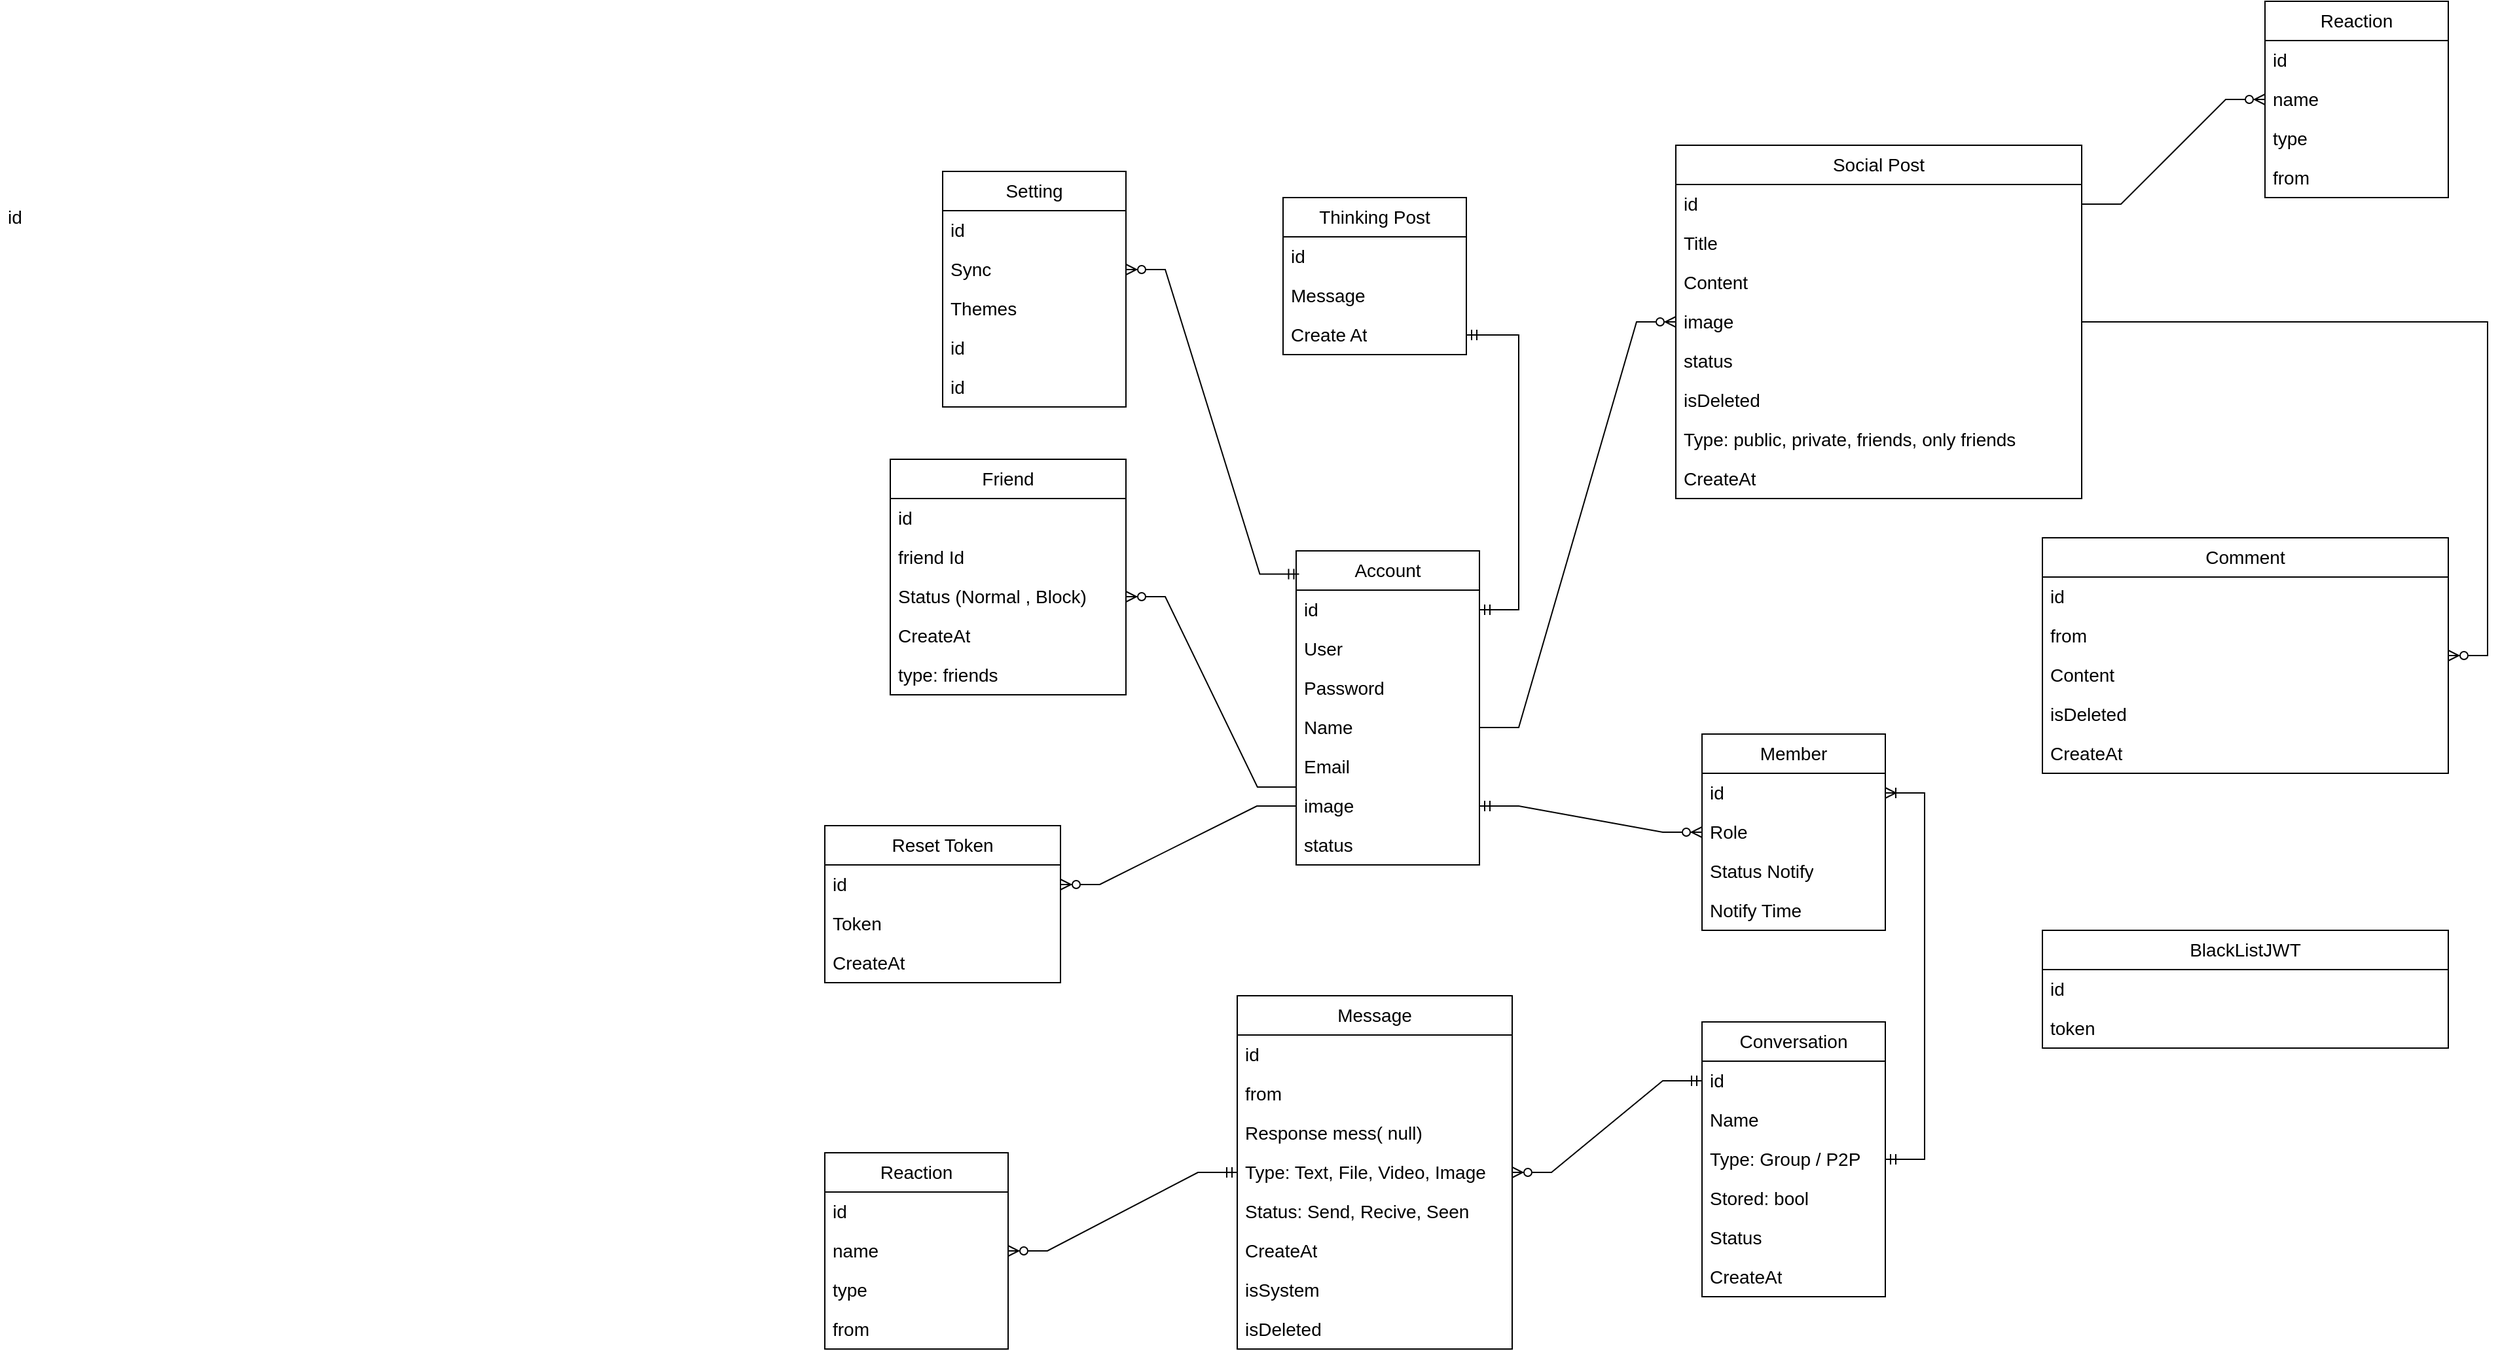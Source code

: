 <mxfile version="22.1.2" type="device" pages="2">
  <diagram name="Database" id="RuvUTN3hvEDB6UnUGDsv">
    <mxGraphModel dx="5100" dy="1367" grid="1" gridSize="10" guides="1" tooltips="1" connect="1" arrows="1" fold="1" page="1" pageScale="1" pageWidth="3300" pageHeight="4681" math="0" shadow="0">
      <root>
        <mxCell id="0" />
        <mxCell id="1" parent="0" />
        <mxCell id="Nd7j8I0GEhE5ctY-Owcq-1" value="Account" style="swimlane;fontStyle=0;childLayout=stackLayout;horizontal=1;startSize=30;horizontalStack=0;resizeParent=1;resizeParentMax=0;resizeLast=0;collapsible=1;marginBottom=0;whiteSpace=wrap;html=1;fontSize=14;" parent="1" vertex="1">
          <mxGeometry x="870" y="620" width="140" height="240" as="geometry" />
        </mxCell>
        <mxCell id="Nd7j8I0GEhE5ctY-Owcq-2" value="id" style="text;strokeColor=none;fillColor=none;align=left;verticalAlign=middle;spacingLeft=4;spacingRight=4;overflow=hidden;points=[[0,0.5],[1,0.5]];portConstraint=eastwest;rotatable=0;whiteSpace=wrap;html=1;fontSize=14;" parent="Nd7j8I0GEhE5ctY-Owcq-1" vertex="1">
          <mxGeometry y="30" width="140" height="30" as="geometry" />
        </mxCell>
        <mxCell id="Nd7j8I0GEhE5ctY-Owcq-14" value="User" style="text;strokeColor=none;fillColor=none;align=left;verticalAlign=middle;spacingLeft=4;spacingRight=4;overflow=hidden;points=[[0,0.5],[1,0.5]];portConstraint=eastwest;rotatable=0;whiteSpace=wrap;html=1;fontSize=14;" parent="Nd7j8I0GEhE5ctY-Owcq-1" vertex="1">
          <mxGeometry y="60" width="140" height="30" as="geometry" />
        </mxCell>
        <mxCell id="Nd7j8I0GEhE5ctY-Owcq-15" value="Password" style="text;strokeColor=none;fillColor=none;align=left;verticalAlign=middle;spacingLeft=4;spacingRight=4;overflow=hidden;points=[[0,0.5],[1,0.5]];portConstraint=eastwest;rotatable=0;whiteSpace=wrap;html=1;fontSize=14;" parent="Nd7j8I0GEhE5ctY-Owcq-1" vertex="1">
          <mxGeometry y="90" width="140" height="30" as="geometry" />
        </mxCell>
        <mxCell id="Nd7j8I0GEhE5ctY-Owcq-11" value="Name" style="text;strokeColor=none;fillColor=none;align=left;verticalAlign=middle;spacingLeft=4;spacingRight=4;overflow=hidden;points=[[0,0.5],[1,0.5]];portConstraint=eastwest;rotatable=0;whiteSpace=wrap;html=1;fontSize=14;" parent="Nd7j8I0GEhE5ctY-Owcq-1" vertex="1">
          <mxGeometry y="120" width="140" height="30" as="geometry" />
        </mxCell>
        <mxCell id="Nd7j8I0GEhE5ctY-Owcq-16" value="Email" style="text;strokeColor=none;fillColor=none;align=left;verticalAlign=middle;spacingLeft=4;spacingRight=4;overflow=hidden;points=[[0,0.5],[1,0.5]];portConstraint=eastwest;rotatable=0;whiteSpace=wrap;html=1;fontSize=14;" parent="Nd7j8I0GEhE5ctY-Owcq-1" vertex="1">
          <mxGeometry y="150" width="140" height="30" as="geometry" />
        </mxCell>
        <mxCell id="Nd7j8I0GEhE5ctY-Owcq-13" value="image" style="text;strokeColor=none;fillColor=none;align=left;verticalAlign=middle;spacingLeft=4;spacingRight=4;overflow=hidden;points=[[0,0.5],[1,0.5]];portConstraint=eastwest;rotatable=0;whiteSpace=wrap;html=1;fontSize=14;" parent="Nd7j8I0GEhE5ctY-Owcq-1" vertex="1">
          <mxGeometry y="180" width="140" height="30" as="geometry" />
        </mxCell>
        <mxCell id="Nd7j8I0GEhE5ctY-Owcq-12" value="status" style="text;strokeColor=none;fillColor=none;align=left;verticalAlign=middle;spacingLeft=4;spacingRight=4;overflow=hidden;points=[[0,0.5],[1,0.5]];portConstraint=eastwest;rotatable=0;whiteSpace=wrap;html=1;fontSize=14;" parent="Nd7j8I0GEhE5ctY-Owcq-1" vertex="1">
          <mxGeometry y="210" width="140" height="30" as="geometry" />
        </mxCell>
        <mxCell id="Nd7j8I0GEhE5ctY-Owcq-19" value="Conversation" style="swimlane;fontStyle=0;childLayout=stackLayout;horizontal=1;startSize=30;horizontalStack=0;resizeParent=1;resizeParentMax=0;resizeLast=0;collapsible=1;marginBottom=0;whiteSpace=wrap;html=1;fontSize=14;" parent="1" vertex="1">
          <mxGeometry x="1180" y="980" width="140" height="210" as="geometry" />
        </mxCell>
        <mxCell id="Nd7j8I0GEhE5ctY-Owcq-20" value="id" style="text;strokeColor=none;fillColor=none;align=left;verticalAlign=middle;spacingLeft=4;spacingRight=4;overflow=hidden;points=[[0,0.5],[1,0.5]];portConstraint=eastwest;rotatable=0;whiteSpace=wrap;html=1;fontSize=14;" parent="Nd7j8I0GEhE5ctY-Owcq-19" vertex="1">
          <mxGeometry y="30" width="140" height="30" as="geometry" />
        </mxCell>
        <mxCell id="Nd7j8I0GEhE5ctY-Owcq-21" value="Name" style="text;strokeColor=none;fillColor=none;align=left;verticalAlign=middle;spacingLeft=4;spacingRight=4;overflow=hidden;points=[[0,0.5],[1,0.5]];portConstraint=eastwest;rotatable=0;whiteSpace=wrap;html=1;fontSize=14;" parent="Nd7j8I0GEhE5ctY-Owcq-19" vertex="1">
          <mxGeometry y="60" width="140" height="30" as="geometry" />
        </mxCell>
        <mxCell id="Nd7j8I0GEhE5ctY-Owcq-82" value="Type: Group / P2P" style="text;strokeColor=none;fillColor=none;align=left;verticalAlign=middle;spacingLeft=4;spacingRight=4;overflow=hidden;points=[[0,0.5],[1,0.5]];portConstraint=eastwest;rotatable=0;whiteSpace=wrap;html=1;fontSize=14;" parent="Nd7j8I0GEhE5ctY-Owcq-19" vertex="1">
          <mxGeometry y="90" width="140" height="30" as="geometry" />
        </mxCell>
        <mxCell id="OtaKFPFqA89l4W6iPDAZ-29" value="Stored: bool" style="text;strokeColor=none;fillColor=none;align=left;verticalAlign=middle;spacingLeft=4;spacingRight=4;overflow=hidden;points=[[0,0.5],[1,0.5]];portConstraint=eastwest;rotatable=0;whiteSpace=wrap;html=1;fontSize=14;" parent="Nd7j8I0GEhE5ctY-Owcq-19" vertex="1">
          <mxGeometry y="120" width="140" height="30" as="geometry" />
        </mxCell>
        <mxCell id="OtaKFPFqA89l4W6iPDAZ-31" value="Status" style="text;strokeColor=none;fillColor=none;align=left;verticalAlign=middle;spacingLeft=4;spacingRight=4;overflow=hidden;points=[[0,0.5],[1,0.5]];portConstraint=eastwest;rotatable=0;whiteSpace=wrap;html=1;fontSize=14;" parent="Nd7j8I0GEhE5ctY-Owcq-19" vertex="1">
          <mxGeometry y="150" width="140" height="30" as="geometry" />
        </mxCell>
        <mxCell id="Nd7j8I0GEhE5ctY-Owcq-22" value="CreateAt" style="text;strokeColor=none;fillColor=none;align=left;verticalAlign=middle;spacingLeft=4;spacingRight=4;overflow=hidden;points=[[0,0.5],[1,0.5]];portConstraint=eastwest;rotatable=0;whiteSpace=wrap;html=1;fontSize=14;" parent="Nd7j8I0GEhE5ctY-Owcq-19" vertex="1">
          <mxGeometry y="180" width="140" height="30" as="geometry" />
        </mxCell>
        <mxCell id="Nd7j8I0GEhE5ctY-Owcq-25" value="Member" style="swimlane;fontStyle=0;childLayout=stackLayout;horizontal=1;startSize=30;horizontalStack=0;resizeParent=1;resizeParentMax=0;resizeLast=0;collapsible=1;marginBottom=0;whiteSpace=wrap;html=1;fontSize=14;" parent="1" vertex="1">
          <mxGeometry x="1180" y="760" width="140" height="150" as="geometry" />
        </mxCell>
        <mxCell id="Nd7j8I0GEhE5ctY-Owcq-26" value="id" style="text;strokeColor=none;fillColor=none;align=left;verticalAlign=middle;spacingLeft=4;spacingRight=4;overflow=hidden;points=[[0,0.5],[1,0.5]];portConstraint=eastwest;rotatable=0;whiteSpace=wrap;html=1;fontSize=14;" parent="Nd7j8I0GEhE5ctY-Owcq-25" vertex="1">
          <mxGeometry y="30" width="140" height="30" as="geometry" />
        </mxCell>
        <mxCell id="Nd7j8I0GEhE5ctY-Owcq-27" value="Role" style="text;strokeColor=none;fillColor=none;align=left;verticalAlign=middle;spacingLeft=4;spacingRight=4;overflow=hidden;points=[[0,0.5],[1,0.5]];portConstraint=eastwest;rotatable=0;whiteSpace=wrap;html=1;fontSize=14;" parent="Nd7j8I0GEhE5ctY-Owcq-25" vertex="1">
          <mxGeometry y="60" width="140" height="30" as="geometry" />
        </mxCell>
        <mxCell id="OtaKFPFqA89l4W6iPDAZ-36" value="Status Notify" style="text;strokeColor=none;fillColor=none;align=left;verticalAlign=middle;spacingLeft=4;spacingRight=4;overflow=hidden;points=[[0,0.5],[1,0.5]];portConstraint=eastwest;rotatable=0;whiteSpace=wrap;html=1;fontSize=14;" parent="Nd7j8I0GEhE5ctY-Owcq-25" vertex="1">
          <mxGeometry y="90" width="140" height="30" as="geometry" />
        </mxCell>
        <mxCell id="OtaKFPFqA89l4W6iPDAZ-37" value="Notify Time" style="text;strokeColor=none;fillColor=none;align=left;verticalAlign=middle;spacingLeft=4;spacingRight=4;overflow=hidden;points=[[0,0.5],[1,0.5]];portConstraint=eastwest;rotatable=0;whiteSpace=wrap;html=1;fontSize=14;" parent="Nd7j8I0GEhE5ctY-Owcq-25" vertex="1">
          <mxGeometry y="120" width="140" height="30" as="geometry" />
        </mxCell>
        <mxCell id="Nd7j8I0GEhE5ctY-Owcq-31" value="Message" style="swimlane;fontStyle=0;childLayout=stackLayout;horizontal=1;startSize=30;horizontalStack=0;resizeParent=1;resizeParentMax=0;resizeLast=0;collapsible=1;marginBottom=0;whiteSpace=wrap;html=1;fontSize=14;" parent="1" vertex="1">
          <mxGeometry x="825" y="960" width="210" height="270" as="geometry" />
        </mxCell>
        <mxCell id="Nd7j8I0GEhE5ctY-Owcq-32" value="id" style="text;strokeColor=none;fillColor=none;align=left;verticalAlign=middle;spacingLeft=4;spacingRight=4;overflow=hidden;points=[[0,0.5],[1,0.5]];portConstraint=eastwest;rotatable=0;whiteSpace=wrap;html=1;fontSize=14;" parent="Nd7j8I0GEhE5ctY-Owcq-31" vertex="1">
          <mxGeometry y="30" width="210" height="30" as="geometry" />
        </mxCell>
        <mxCell id="Nd7j8I0GEhE5ctY-Owcq-33" value="from" style="text;strokeColor=none;fillColor=none;align=left;verticalAlign=middle;spacingLeft=4;spacingRight=4;overflow=hidden;points=[[0,0.5],[1,0.5]];portConstraint=eastwest;rotatable=0;whiteSpace=wrap;html=1;fontSize=14;" parent="Nd7j8I0GEhE5ctY-Owcq-31" vertex="1">
          <mxGeometry y="60" width="210" height="30" as="geometry" />
        </mxCell>
        <mxCell id="Nd7j8I0GEhE5ctY-Owcq-41" value="Response mess( null)" style="text;strokeColor=none;fillColor=none;align=left;verticalAlign=middle;spacingLeft=4;spacingRight=4;overflow=hidden;points=[[0,0.5],[1,0.5]];portConstraint=eastwest;rotatable=0;whiteSpace=wrap;html=1;fontSize=14;" parent="Nd7j8I0GEhE5ctY-Owcq-31" vertex="1">
          <mxGeometry y="90" width="210" height="30" as="geometry" />
        </mxCell>
        <mxCell id="Nd7j8I0GEhE5ctY-Owcq-88" value="Type: Text, File, Video, Image" style="text;strokeColor=none;fillColor=none;align=left;verticalAlign=middle;spacingLeft=4;spacingRight=4;overflow=hidden;points=[[0,0.5],[1,0.5]];portConstraint=eastwest;rotatable=0;whiteSpace=wrap;html=1;fontSize=14;" parent="Nd7j8I0GEhE5ctY-Owcq-31" vertex="1">
          <mxGeometry y="120" width="210" height="30" as="geometry" />
        </mxCell>
        <mxCell id="Nd7j8I0GEhE5ctY-Owcq-87" value="Status: Send, Recive, Seen" style="text;strokeColor=none;fillColor=none;align=left;verticalAlign=middle;spacingLeft=4;spacingRight=4;overflow=hidden;points=[[0,0.5],[1,0.5]];portConstraint=eastwest;rotatable=0;whiteSpace=wrap;html=1;fontSize=14;" parent="Nd7j8I0GEhE5ctY-Owcq-31" vertex="1">
          <mxGeometry y="150" width="210" height="30" as="geometry" />
        </mxCell>
        <mxCell id="Nd7j8I0GEhE5ctY-Owcq-36" value="CreateAt" style="text;strokeColor=none;fillColor=none;align=left;verticalAlign=middle;spacingLeft=4;spacingRight=4;overflow=hidden;points=[[0,0.5],[1,0.5]];portConstraint=eastwest;rotatable=0;whiteSpace=wrap;html=1;fontSize=14;" parent="Nd7j8I0GEhE5ctY-Owcq-31" vertex="1">
          <mxGeometry y="180" width="210" height="30" as="geometry" />
        </mxCell>
        <mxCell id="OtaKFPFqA89l4W6iPDAZ-14" value="isSystem" style="text;strokeColor=none;fillColor=none;align=left;verticalAlign=middle;spacingLeft=4;spacingRight=4;overflow=hidden;points=[[0,0.5],[1,0.5]];portConstraint=eastwest;rotatable=0;whiteSpace=wrap;html=1;fontSize=14;" parent="Nd7j8I0GEhE5ctY-Owcq-31" vertex="1">
          <mxGeometry y="210" width="210" height="30" as="geometry" />
        </mxCell>
        <mxCell id="qqZiKVowYv1SgjYa_uuW-14" value="isDeleted" style="text;strokeColor=none;fillColor=none;align=left;verticalAlign=middle;spacingLeft=4;spacingRight=4;overflow=hidden;points=[[0,0.5],[1,0.5]];portConstraint=eastwest;rotatable=0;whiteSpace=wrap;html=1;fontSize=14;" parent="Nd7j8I0GEhE5ctY-Owcq-31" vertex="1">
          <mxGeometry y="240" width="210" height="30" as="geometry" />
        </mxCell>
        <mxCell id="Nd7j8I0GEhE5ctY-Owcq-42" value="Reaction" style="swimlane;fontStyle=0;childLayout=stackLayout;horizontal=1;startSize=30;horizontalStack=0;resizeParent=1;resizeParentMax=0;resizeLast=0;collapsible=1;marginBottom=0;whiteSpace=wrap;html=1;fontSize=14;" parent="1" vertex="1">
          <mxGeometry x="510" y="1080" width="140" height="150" as="geometry" />
        </mxCell>
        <mxCell id="Nd7j8I0GEhE5ctY-Owcq-43" value="id" style="text;strokeColor=none;fillColor=none;align=left;verticalAlign=middle;spacingLeft=4;spacingRight=4;overflow=hidden;points=[[0,0.5],[1,0.5]];portConstraint=eastwest;rotatable=0;whiteSpace=wrap;html=1;fontSize=14;" parent="Nd7j8I0GEhE5ctY-Owcq-42" vertex="1">
          <mxGeometry y="30" width="140" height="30" as="geometry" />
        </mxCell>
        <mxCell id="Nd7j8I0GEhE5ctY-Owcq-44" value="name" style="text;strokeColor=none;fillColor=none;align=left;verticalAlign=middle;spacingLeft=4;spacingRight=4;overflow=hidden;points=[[0,0.5],[1,0.5]];portConstraint=eastwest;rotatable=0;whiteSpace=wrap;html=1;fontSize=14;" parent="Nd7j8I0GEhE5ctY-Owcq-42" vertex="1">
          <mxGeometry y="60" width="140" height="30" as="geometry" />
        </mxCell>
        <mxCell id="Nd7j8I0GEhE5ctY-Owcq-49" value="type" style="text;strokeColor=none;fillColor=none;align=left;verticalAlign=middle;spacingLeft=4;spacingRight=4;overflow=hidden;points=[[0,0.5],[1,0.5]];portConstraint=eastwest;rotatable=0;whiteSpace=wrap;html=1;fontSize=14;" parent="Nd7j8I0GEhE5ctY-Owcq-42" vertex="1">
          <mxGeometry y="90" width="140" height="30" as="geometry" />
        </mxCell>
        <mxCell id="qqZiKVowYv1SgjYa_uuW-29" value="from" style="text;strokeColor=none;fillColor=none;align=left;verticalAlign=middle;spacingLeft=4;spacingRight=4;overflow=hidden;points=[[0,0.5],[1,0.5]];portConstraint=eastwest;rotatable=0;whiteSpace=wrap;html=1;fontSize=14;" parent="Nd7j8I0GEhE5ctY-Owcq-42" vertex="1">
          <mxGeometry y="120" width="140" height="30" as="geometry" />
        </mxCell>
        <mxCell id="Nd7j8I0GEhE5ctY-Owcq-52" value="Setting" style="swimlane;fontStyle=0;childLayout=stackLayout;horizontal=1;startSize=30;horizontalStack=0;resizeParent=1;resizeParentMax=0;resizeLast=0;collapsible=1;marginBottom=0;whiteSpace=wrap;html=1;fontSize=14;" parent="1" vertex="1">
          <mxGeometry x="600" y="330" width="140" height="180" as="geometry">
            <mxRectangle x="350" y="320" width="250" height="140" as="alternateBounds" />
          </mxGeometry>
        </mxCell>
        <mxCell id="Nd7j8I0GEhE5ctY-Owcq-53" value="id" style="text;strokeColor=none;fillColor=none;align=left;verticalAlign=middle;spacingLeft=4;spacingRight=4;overflow=hidden;points=[[0,0.5],[1,0.5]];portConstraint=eastwest;rotatable=0;whiteSpace=wrap;html=1;fontSize=14;" parent="Nd7j8I0GEhE5ctY-Owcq-52" vertex="1">
          <mxGeometry y="30" width="140" height="30" as="geometry" />
        </mxCell>
        <mxCell id="Nd7j8I0GEhE5ctY-Owcq-61" value="Sync" style="text;strokeColor=none;fillColor=none;align=left;verticalAlign=middle;spacingLeft=4;spacingRight=4;overflow=hidden;points=[[0,0.5],[1,0.5]];portConstraint=eastwest;rotatable=0;whiteSpace=wrap;html=1;fontSize=14;" parent="Nd7j8I0GEhE5ctY-Owcq-52" vertex="1">
          <mxGeometry y="60" width="140" height="30" as="geometry" />
        </mxCell>
        <mxCell id="Nd7j8I0GEhE5ctY-Owcq-62" value="Themes" style="text;strokeColor=none;fillColor=none;align=left;verticalAlign=middle;spacingLeft=4;spacingRight=4;overflow=hidden;points=[[0,0.5],[1,0.5]];portConstraint=eastwest;rotatable=0;whiteSpace=wrap;html=1;fontSize=14;" parent="Nd7j8I0GEhE5ctY-Owcq-52" vertex="1">
          <mxGeometry y="90" width="140" height="30" as="geometry" />
        </mxCell>
        <mxCell id="Nd7j8I0GEhE5ctY-Owcq-63" value="id" style="text;strokeColor=none;fillColor=none;align=left;verticalAlign=middle;spacingLeft=4;spacingRight=4;overflow=hidden;points=[[0,0.5],[1,0.5]];portConstraint=eastwest;rotatable=0;whiteSpace=wrap;html=1;fontSize=14;" parent="Nd7j8I0GEhE5ctY-Owcq-52" vertex="1">
          <mxGeometry y="120" width="140" height="30" as="geometry" />
        </mxCell>
        <mxCell id="Nd7j8I0GEhE5ctY-Owcq-64" value="id" style="text;strokeColor=none;fillColor=none;align=left;verticalAlign=middle;spacingLeft=4;spacingRight=4;overflow=hidden;points=[[0,0.5],[1,0.5]];portConstraint=eastwest;rotatable=0;whiteSpace=wrap;html=1;fontSize=14;" parent="Nd7j8I0GEhE5ctY-Owcq-52" vertex="1">
          <mxGeometry y="150" width="140" height="30" as="geometry" />
        </mxCell>
        <mxCell id="Nd7j8I0GEhE5ctY-Owcq-65" value="id" style="text;strokeColor=none;fillColor=none;align=left;verticalAlign=middle;spacingLeft=4;spacingRight=4;overflow=hidden;points=[[0,0.5],[1,0.5]];portConstraint=eastwest;rotatable=0;whiteSpace=wrap;html=1;fontSize=14;" parent="1" vertex="1">
          <mxGeometry x="-120" y="350" width="140" height="30" as="geometry" />
        </mxCell>
        <mxCell id="Nd7j8I0GEhE5ctY-Owcq-66" value="Friend" style="swimlane;fontStyle=0;childLayout=stackLayout;horizontal=1;startSize=30;horizontalStack=0;resizeParent=1;resizeParentMax=0;resizeLast=0;collapsible=1;marginBottom=0;whiteSpace=wrap;html=1;fontSize=14;" parent="1" vertex="1">
          <mxGeometry x="560" y="550" width="180" height="180" as="geometry" />
        </mxCell>
        <mxCell id="Nd7j8I0GEhE5ctY-Owcq-67" value="id" style="text;strokeColor=none;fillColor=none;align=left;verticalAlign=middle;spacingLeft=4;spacingRight=4;overflow=hidden;points=[[0,0.5],[1,0.5]];portConstraint=eastwest;rotatable=0;whiteSpace=wrap;html=1;fontSize=14;" parent="Nd7j8I0GEhE5ctY-Owcq-66" vertex="1">
          <mxGeometry y="30" width="180" height="30" as="geometry" />
        </mxCell>
        <mxCell id="Nd7j8I0GEhE5ctY-Owcq-68" value="friend Id" style="text;strokeColor=none;fillColor=none;align=left;verticalAlign=middle;spacingLeft=4;spacingRight=4;overflow=hidden;points=[[0,0.5],[1,0.5]];portConstraint=eastwest;rotatable=0;whiteSpace=wrap;html=1;fontSize=14;" parent="Nd7j8I0GEhE5ctY-Owcq-66" vertex="1">
          <mxGeometry y="60" width="180" height="30" as="geometry" />
        </mxCell>
        <mxCell id="Nd7j8I0GEhE5ctY-Owcq-73" value="Status (Normal , Block)" style="text;strokeColor=none;fillColor=none;align=left;verticalAlign=middle;spacingLeft=4;spacingRight=4;overflow=hidden;points=[[0,0.5],[1,0.5]];portConstraint=eastwest;rotatable=0;whiteSpace=wrap;html=1;fontSize=14;" parent="Nd7j8I0GEhE5ctY-Owcq-66" vertex="1">
          <mxGeometry y="90" width="180" height="30" as="geometry" />
        </mxCell>
        <mxCell id="Nd7j8I0GEhE5ctY-Owcq-74" value="CreateAt" style="text;strokeColor=none;fillColor=none;align=left;verticalAlign=middle;spacingLeft=4;spacingRight=4;overflow=hidden;points=[[0,0.5],[1,0.5]];portConstraint=eastwest;rotatable=0;whiteSpace=wrap;html=1;fontSize=14;" parent="Nd7j8I0GEhE5ctY-Owcq-66" vertex="1">
          <mxGeometry y="120" width="180" height="30" as="geometry" />
        </mxCell>
        <mxCell id="Nd7j8I0GEhE5ctY-Owcq-81" value="type: friends" style="text;strokeColor=none;fillColor=none;align=left;verticalAlign=middle;spacingLeft=4;spacingRight=4;overflow=hidden;points=[[0,0.5],[1,0.5]];portConstraint=eastwest;rotatable=0;whiteSpace=wrap;html=1;fontSize=14;" parent="Nd7j8I0GEhE5ctY-Owcq-66" vertex="1">
          <mxGeometry y="150" width="180" height="30" as="geometry" />
        </mxCell>
        <mxCell id="Nd7j8I0GEhE5ctY-Owcq-96" value="Thinking Post" style="swimlane;fontStyle=0;childLayout=stackLayout;horizontal=1;startSize=30;horizontalStack=0;resizeParent=1;resizeParentMax=0;resizeLast=0;collapsible=1;marginBottom=0;whiteSpace=wrap;html=1;fontSize=14;" parent="1" vertex="1">
          <mxGeometry x="860" y="350" width="140" height="120" as="geometry" />
        </mxCell>
        <mxCell id="Nd7j8I0GEhE5ctY-Owcq-97" value="id" style="text;strokeColor=none;fillColor=none;align=left;verticalAlign=middle;spacingLeft=4;spacingRight=4;overflow=hidden;points=[[0,0.5],[1,0.5]];portConstraint=eastwest;rotatable=0;whiteSpace=wrap;html=1;fontSize=14;" parent="Nd7j8I0GEhE5ctY-Owcq-96" vertex="1">
          <mxGeometry y="30" width="140" height="30" as="geometry" />
        </mxCell>
        <mxCell id="Nd7j8I0GEhE5ctY-Owcq-98" value="Message" style="text;strokeColor=none;fillColor=none;align=left;verticalAlign=middle;spacingLeft=4;spacingRight=4;overflow=hidden;points=[[0,0.5],[1,0.5]];portConstraint=eastwest;rotatable=0;whiteSpace=wrap;html=1;fontSize=14;" parent="Nd7j8I0GEhE5ctY-Owcq-96" vertex="1">
          <mxGeometry y="60" width="140" height="30" as="geometry" />
        </mxCell>
        <mxCell id="Nd7j8I0GEhE5ctY-Owcq-103" value="Create At" style="text;strokeColor=none;fillColor=none;align=left;verticalAlign=middle;spacingLeft=4;spacingRight=4;overflow=hidden;points=[[0,0.5],[1,0.5]];portConstraint=eastwest;rotatable=0;whiteSpace=wrap;html=1;fontSize=14;" parent="Nd7j8I0GEhE5ctY-Owcq-96" vertex="1">
          <mxGeometry y="90" width="140" height="30" as="geometry" />
        </mxCell>
        <mxCell id="OtaKFPFqA89l4W6iPDAZ-20" value="" style="edgeStyle=entityRelationEdgeStyle;fontSize=12;html=1;endArrow=ERzeroToMany;startArrow=ERmandOne;rounded=0;exitX=0;exitY=0.5;exitDx=0;exitDy=0;entryX=1;entryY=0.5;entryDx=0;entryDy=0;" parent="1" source="Nd7j8I0GEhE5ctY-Owcq-20" target="Nd7j8I0GEhE5ctY-Owcq-88" edge="1">
          <mxGeometry width="100" height="100" relative="1" as="geometry">
            <mxPoint x="890.38" y="1185.01" as="sourcePoint" />
            <mxPoint x="680" y="890" as="targetPoint" />
          </mxGeometry>
        </mxCell>
        <mxCell id="OtaKFPFqA89l4W6iPDAZ-21" value="" style="edgeStyle=entityRelationEdgeStyle;fontSize=12;html=1;endArrow=ERzeroToMany;startArrow=ERmandOne;rounded=0;entryX=1;entryY=0.5;entryDx=0;entryDy=0;" parent="1" source="Nd7j8I0GEhE5ctY-Owcq-31" target="Nd7j8I0GEhE5ctY-Owcq-44" edge="1">
          <mxGeometry width="100" height="100" relative="1" as="geometry">
            <mxPoint x="410" y="1170" as="sourcePoint" />
            <mxPoint x="290" y="1300" as="targetPoint" />
          </mxGeometry>
        </mxCell>
        <mxCell id="OtaKFPFqA89l4W6iPDAZ-24" value="" style="edgeStyle=entityRelationEdgeStyle;fontSize=12;html=1;endArrow=ERzeroToMany;startArrow=ERmandOne;rounded=0;entryX=0;entryY=0.5;entryDx=0;entryDy=0;" parent="1" source="Nd7j8I0GEhE5ctY-Owcq-13" target="Nd7j8I0GEhE5ctY-Owcq-27" edge="1">
          <mxGeometry width="100" height="100" relative="1" as="geometry">
            <mxPoint x="1010" y="800" as="sourcePoint" />
            <mxPoint x="1179.86" y="808.1" as="targetPoint" />
          </mxGeometry>
        </mxCell>
        <mxCell id="OtaKFPFqA89l4W6iPDAZ-35" value="" style="edgeStyle=entityRelationEdgeStyle;fontSize=12;html=1;endArrow=ERoneToMany;startArrow=ERmandOne;rounded=0;entryX=1;entryY=0.5;entryDx=0;entryDy=0;" parent="1" source="Nd7j8I0GEhE5ctY-Owcq-19" target="Nd7j8I0GEhE5ctY-Owcq-26" edge="1">
          <mxGeometry width="100" height="100" relative="1" as="geometry">
            <mxPoint x="1350" y="850" as="sourcePoint" />
            <mxPoint x="1450" y="750" as="targetPoint" />
          </mxGeometry>
        </mxCell>
        <mxCell id="OtaKFPFqA89l4W6iPDAZ-38" value="" style="edgeStyle=entityRelationEdgeStyle;fontSize=12;html=1;endArrow=ERzeroToMany;endFill=1;rounded=0;entryX=1;entryY=0.5;entryDx=0;entryDy=0;exitX=0.003;exitY=0.015;exitDx=0;exitDy=0;exitPerimeter=0;" parent="1" source="Nd7j8I0GEhE5ctY-Owcq-13" target="Nd7j8I0GEhE5ctY-Owcq-73" edge="1">
          <mxGeometry width="100" height="100" relative="1" as="geometry">
            <mxPoint x="830" y="850" as="sourcePoint" />
            <mxPoint x="770" y="850" as="targetPoint" />
          </mxGeometry>
        </mxCell>
        <mxCell id="OtaKFPFqA89l4W6iPDAZ-40" value="" style="edgeStyle=entityRelationEdgeStyle;fontSize=12;html=1;endArrow=ERzeroToMany;startArrow=ERmandOne;rounded=0;exitX=0.016;exitY=0.074;exitDx=0;exitDy=0;exitPerimeter=0;" parent="1" source="Nd7j8I0GEhE5ctY-Owcq-1" target="Nd7j8I0GEhE5ctY-Owcq-61" edge="1">
          <mxGeometry width="100" height="100" relative="1" as="geometry">
            <mxPoint x="790" y="620" as="sourcePoint" />
            <mxPoint x="870" y="448" as="targetPoint" />
          </mxGeometry>
        </mxCell>
        <mxCell id="OtaKFPFqA89l4W6iPDAZ-41" value="" style="edgeStyle=entityRelationEdgeStyle;fontSize=12;html=1;endArrow=ERmandOne;startArrow=ERmandOne;rounded=0;" parent="1" source="Nd7j8I0GEhE5ctY-Owcq-2" target="Nd7j8I0GEhE5ctY-Owcq-103" edge="1">
          <mxGeometry width="100" height="100" relative="1" as="geometry">
            <mxPoint x="1010" y="647.5" as="sourcePoint" />
            <mxPoint x="975" y="272.5" as="targetPoint" />
          </mxGeometry>
        </mxCell>
        <mxCell id="qqZiKVowYv1SgjYa_uuW-1" value="Social Post" style="swimlane;fontStyle=0;childLayout=stackLayout;horizontal=1;startSize=30;horizontalStack=0;resizeParent=1;resizeParentMax=0;resizeLast=0;collapsible=1;marginBottom=0;whiteSpace=wrap;html=1;fontSize=14;" parent="1" vertex="1">
          <mxGeometry x="1160" y="310" width="310" height="270" as="geometry" />
        </mxCell>
        <mxCell id="qqZiKVowYv1SgjYa_uuW-2" value="id" style="text;strokeColor=none;fillColor=none;align=left;verticalAlign=middle;spacingLeft=4;spacingRight=4;overflow=hidden;points=[[0,0.5],[1,0.5]];portConstraint=eastwest;rotatable=0;whiteSpace=wrap;html=1;fontSize=14;" parent="qqZiKVowYv1SgjYa_uuW-1" vertex="1">
          <mxGeometry y="30" width="310" height="30" as="geometry" />
        </mxCell>
        <mxCell id="qqZiKVowYv1SgjYa_uuW-8" value="Title" style="text;strokeColor=none;fillColor=none;align=left;verticalAlign=middle;spacingLeft=4;spacingRight=4;overflow=hidden;points=[[0,0.5],[1,0.5]];portConstraint=eastwest;rotatable=0;whiteSpace=wrap;html=1;fontSize=14;" parent="qqZiKVowYv1SgjYa_uuW-1" vertex="1">
          <mxGeometry y="60" width="310" height="30" as="geometry" />
        </mxCell>
        <mxCell id="qqZiKVowYv1SgjYa_uuW-9" value="Content" style="text;strokeColor=none;fillColor=none;align=left;verticalAlign=middle;spacingLeft=4;spacingRight=4;overflow=hidden;points=[[0,0.5],[1,0.5]];portConstraint=eastwest;rotatable=0;whiteSpace=wrap;html=1;fontSize=14;" parent="qqZiKVowYv1SgjYa_uuW-1" vertex="1">
          <mxGeometry y="90" width="310" height="30" as="geometry" />
        </mxCell>
        <mxCell id="qqZiKVowYv1SgjYa_uuW-10" value="image" style="text;strokeColor=none;fillColor=none;align=left;verticalAlign=middle;spacingLeft=4;spacingRight=4;overflow=hidden;points=[[0,0.5],[1,0.5]];portConstraint=eastwest;rotatable=0;whiteSpace=wrap;html=1;fontSize=14;" parent="qqZiKVowYv1SgjYa_uuW-1" vertex="1">
          <mxGeometry y="120" width="310" height="30" as="geometry" />
        </mxCell>
        <mxCell id="qqZiKVowYv1SgjYa_uuW-11" value="status" style="text;strokeColor=none;fillColor=none;align=left;verticalAlign=middle;spacingLeft=4;spacingRight=4;overflow=hidden;points=[[0,0.5],[1,0.5]];portConstraint=eastwest;rotatable=0;whiteSpace=wrap;html=1;fontSize=14;" parent="qqZiKVowYv1SgjYa_uuW-1" vertex="1">
          <mxGeometry y="150" width="310" height="30" as="geometry" />
        </mxCell>
        <mxCell id="qqZiKVowYv1SgjYa_uuW-12" value="isDeleted" style="text;strokeColor=none;fillColor=none;align=left;verticalAlign=middle;spacingLeft=4;spacingRight=4;overflow=hidden;points=[[0,0.5],[1,0.5]];portConstraint=eastwest;rotatable=0;whiteSpace=wrap;html=1;fontSize=14;" parent="qqZiKVowYv1SgjYa_uuW-1" vertex="1">
          <mxGeometry y="180" width="310" height="30" as="geometry" />
        </mxCell>
        <mxCell id="qqZiKVowYv1SgjYa_uuW-13" value="Type: public, private, friends, only friends" style="text;strokeColor=none;fillColor=none;align=left;verticalAlign=middle;spacingLeft=4;spacingRight=4;overflow=hidden;points=[[0,0.5],[1,0.5]];portConstraint=eastwest;rotatable=0;whiteSpace=wrap;html=1;fontSize=14;" parent="qqZiKVowYv1SgjYa_uuW-1" vertex="1">
          <mxGeometry y="210" width="310" height="30" as="geometry" />
        </mxCell>
        <mxCell id="qqZiKVowYv1SgjYa_uuW-33" value="CreateAt" style="text;strokeColor=none;fillColor=none;align=left;verticalAlign=middle;spacingLeft=4;spacingRight=4;overflow=hidden;points=[[0,0.5],[1,0.5]];portConstraint=eastwest;rotatable=0;whiteSpace=wrap;html=1;fontSize=14;" parent="qqZiKVowYv1SgjYa_uuW-1" vertex="1">
          <mxGeometry y="240" width="310" height="30" as="geometry" />
        </mxCell>
        <mxCell id="qqZiKVowYv1SgjYa_uuW-15" value="" style="edgeStyle=entityRelationEdgeStyle;fontSize=12;html=1;endArrow=ERzeroToMany;endFill=1;rounded=0;exitX=1;exitY=0.5;exitDx=0;exitDy=0;" parent="1" source="Nd7j8I0GEhE5ctY-Owcq-11" target="qqZiKVowYv1SgjYa_uuW-1" edge="1">
          <mxGeometry width="100" height="100" relative="1" as="geometry">
            <mxPoint x="1110" y="640" as="sourcePoint" />
            <mxPoint x="1210" y="540" as="targetPoint" />
          </mxGeometry>
        </mxCell>
        <mxCell id="qqZiKVowYv1SgjYa_uuW-16" value="Comment" style="swimlane;fontStyle=0;childLayout=stackLayout;horizontal=1;startSize=30;horizontalStack=0;resizeParent=1;resizeParentMax=0;resizeLast=0;collapsible=1;marginBottom=0;whiteSpace=wrap;html=1;fontSize=14;" parent="1" vertex="1">
          <mxGeometry x="1440" y="610" width="310" height="180" as="geometry" />
        </mxCell>
        <mxCell id="qqZiKVowYv1SgjYa_uuW-17" value="id" style="text;strokeColor=none;fillColor=none;align=left;verticalAlign=middle;spacingLeft=4;spacingRight=4;overflow=hidden;points=[[0,0.5],[1,0.5]];portConstraint=eastwest;rotatable=0;whiteSpace=wrap;html=1;fontSize=14;" parent="qqZiKVowYv1SgjYa_uuW-16" vertex="1">
          <mxGeometry y="30" width="310" height="30" as="geometry" />
        </mxCell>
        <mxCell id="qqZiKVowYv1SgjYa_uuW-18" value="from" style="text;strokeColor=none;fillColor=none;align=left;verticalAlign=middle;spacingLeft=4;spacingRight=4;overflow=hidden;points=[[0,0.5],[1,0.5]];portConstraint=eastwest;rotatable=0;whiteSpace=wrap;html=1;fontSize=14;" parent="qqZiKVowYv1SgjYa_uuW-16" vertex="1">
          <mxGeometry y="60" width="310" height="30" as="geometry" />
        </mxCell>
        <mxCell id="qqZiKVowYv1SgjYa_uuW-19" value="Content" style="text;strokeColor=none;fillColor=none;align=left;verticalAlign=middle;spacingLeft=4;spacingRight=4;overflow=hidden;points=[[0,0.5],[1,0.5]];portConstraint=eastwest;rotatable=0;whiteSpace=wrap;html=1;fontSize=14;" parent="qqZiKVowYv1SgjYa_uuW-16" vertex="1">
          <mxGeometry y="90" width="310" height="30" as="geometry" />
        </mxCell>
        <mxCell id="qqZiKVowYv1SgjYa_uuW-22" value="isDeleted" style="text;strokeColor=none;fillColor=none;align=left;verticalAlign=middle;spacingLeft=4;spacingRight=4;overflow=hidden;points=[[0,0.5],[1,0.5]];portConstraint=eastwest;rotatable=0;whiteSpace=wrap;html=1;fontSize=14;" parent="qqZiKVowYv1SgjYa_uuW-16" vertex="1">
          <mxGeometry y="120" width="310" height="30" as="geometry" />
        </mxCell>
        <mxCell id="qqZiKVowYv1SgjYa_uuW-32" value="CreateAt" style="text;strokeColor=none;fillColor=none;align=left;verticalAlign=middle;spacingLeft=4;spacingRight=4;overflow=hidden;points=[[0,0.5],[1,0.5]];portConstraint=eastwest;rotatable=0;whiteSpace=wrap;html=1;fontSize=14;" parent="qqZiKVowYv1SgjYa_uuW-16" vertex="1">
          <mxGeometry y="150" width="310" height="30" as="geometry" />
        </mxCell>
        <mxCell id="qqZiKVowYv1SgjYa_uuW-24" value="" style="edgeStyle=entityRelationEdgeStyle;fontSize=12;html=1;endArrow=ERzeroToMany;endFill=1;rounded=0;" parent="1" source="qqZiKVowYv1SgjYa_uuW-1" target="qqZiKVowYv1SgjYa_uuW-16" edge="1">
          <mxGeometry width="100" height="100" relative="1" as="geometry">
            <mxPoint x="1570" y="500" as="sourcePoint" />
            <mxPoint x="1670" y="400" as="targetPoint" />
            <Array as="points">
              <mxPoint x="1500" y="660" />
            </Array>
          </mxGeometry>
        </mxCell>
        <mxCell id="qqZiKVowYv1SgjYa_uuW-25" value="Reaction" style="swimlane;fontStyle=0;childLayout=stackLayout;horizontal=1;startSize=30;horizontalStack=0;resizeParent=1;resizeParentMax=0;resizeLast=0;collapsible=1;marginBottom=0;whiteSpace=wrap;html=1;fontSize=14;" parent="1" vertex="1">
          <mxGeometry x="1610" y="200" width="140" height="150" as="geometry" />
        </mxCell>
        <mxCell id="qqZiKVowYv1SgjYa_uuW-26" value="id" style="text;strokeColor=none;fillColor=none;align=left;verticalAlign=middle;spacingLeft=4;spacingRight=4;overflow=hidden;points=[[0,0.5],[1,0.5]];portConstraint=eastwest;rotatable=0;whiteSpace=wrap;html=1;fontSize=14;" parent="qqZiKVowYv1SgjYa_uuW-25" vertex="1">
          <mxGeometry y="30" width="140" height="30" as="geometry" />
        </mxCell>
        <mxCell id="qqZiKVowYv1SgjYa_uuW-27" value="name" style="text;strokeColor=none;fillColor=none;align=left;verticalAlign=middle;spacingLeft=4;spacingRight=4;overflow=hidden;points=[[0,0.5],[1,0.5]];portConstraint=eastwest;rotatable=0;whiteSpace=wrap;html=1;fontSize=14;" parent="qqZiKVowYv1SgjYa_uuW-25" vertex="1">
          <mxGeometry y="60" width="140" height="30" as="geometry" />
        </mxCell>
        <mxCell id="qqZiKVowYv1SgjYa_uuW-28" value="type" style="text;strokeColor=none;fillColor=none;align=left;verticalAlign=middle;spacingLeft=4;spacingRight=4;overflow=hidden;points=[[0,0.5],[1,0.5]];portConstraint=eastwest;rotatable=0;whiteSpace=wrap;html=1;fontSize=14;" parent="qqZiKVowYv1SgjYa_uuW-25" vertex="1">
          <mxGeometry y="90" width="140" height="30" as="geometry" />
        </mxCell>
        <mxCell id="qqZiKVowYv1SgjYa_uuW-30" value="from" style="text;strokeColor=none;fillColor=none;align=left;verticalAlign=middle;spacingLeft=4;spacingRight=4;overflow=hidden;points=[[0,0.5],[1,0.5]];portConstraint=eastwest;rotatable=0;whiteSpace=wrap;html=1;fontSize=14;" parent="qqZiKVowYv1SgjYa_uuW-25" vertex="1">
          <mxGeometry y="120" width="140" height="30" as="geometry" />
        </mxCell>
        <mxCell id="qqZiKVowYv1SgjYa_uuW-31" value="" style="edgeStyle=entityRelationEdgeStyle;fontSize=12;html=1;endArrow=ERzeroToMany;endFill=1;rounded=0;exitX=1;exitY=0.5;exitDx=0;exitDy=0;" parent="1" source="qqZiKVowYv1SgjYa_uuW-2" target="qqZiKVowYv1SgjYa_uuW-25" edge="1">
          <mxGeometry width="100" height="100" relative="1" as="geometry">
            <mxPoint x="1480" y="440" as="sourcePoint" />
            <mxPoint x="1740" y="685" as="targetPoint" />
          </mxGeometry>
        </mxCell>
        <mxCell id="HDMP0HeOjG3L5LJva3Fa-1" value="BlackListJWT" style="swimlane;fontStyle=0;childLayout=stackLayout;horizontal=1;startSize=30;horizontalStack=0;resizeParent=1;resizeParentMax=0;resizeLast=0;collapsible=1;marginBottom=0;whiteSpace=wrap;html=1;fontSize=14;" parent="1" vertex="1">
          <mxGeometry x="1440" y="910" width="310" height="90" as="geometry" />
        </mxCell>
        <mxCell id="HDMP0HeOjG3L5LJva3Fa-2" value="id" style="text;strokeColor=none;fillColor=none;align=left;verticalAlign=middle;spacingLeft=4;spacingRight=4;overflow=hidden;points=[[0,0.5],[1,0.5]];portConstraint=eastwest;rotatable=0;whiteSpace=wrap;html=1;fontSize=14;" parent="HDMP0HeOjG3L5LJva3Fa-1" vertex="1">
          <mxGeometry y="30" width="310" height="30" as="geometry" />
        </mxCell>
        <mxCell id="HDMP0HeOjG3L5LJva3Fa-5" value="token" style="text;strokeColor=none;fillColor=none;align=left;verticalAlign=middle;spacingLeft=4;spacingRight=4;overflow=hidden;points=[[0,0.5],[1,0.5]];portConstraint=eastwest;rotatable=0;whiteSpace=wrap;html=1;fontSize=14;" parent="HDMP0HeOjG3L5LJva3Fa-1" vertex="1">
          <mxGeometry y="60" width="310" height="30" as="geometry" />
        </mxCell>
        <mxCell id="g9EY66-VDUgVW7d-_0KE-1" value="Reset Token" style="swimlane;fontStyle=0;childLayout=stackLayout;horizontal=1;startSize=30;horizontalStack=0;resizeParent=1;resizeParentMax=0;resizeLast=0;collapsible=1;marginBottom=0;whiteSpace=wrap;html=1;fontSize=14;" vertex="1" parent="1">
          <mxGeometry x="510" y="830" width="180" height="120" as="geometry" />
        </mxCell>
        <mxCell id="g9EY66-VDUgVW7d-_0KE-2" value="id" style="text;strokeColor=none;fillColor=none;align=left;verticalAlign=middle;spacingLeft=4;spacingRight=4;overflow=hidden;points=[[0,0.5],[1,0.5]];portConstraint=eastwest;rotatable=0;whiteSpace=wrap;html=1;fontSize=14;" vertex="1" parent="g9EY66-VDUgVW7d-_0KE-1">
          <mxGeometry y="30" width="180" height="30" as="geometry" />
        </mxCell>
        <mxCell id="g9EY66-VDUgVW7d-_0KE-3" value="Token" style="text;strokeColor=none;fillColor=none;align=left;verticalAlign=middle;spacingLeft=4;spacingRight=4;overflow=hidden;points=[[0,0.5],[1,0.5]];portConstraint=eastwest;rotatable=0;whiteSpace=wrap;html=1;fontSize=14;" vertex="1" parent="g9EY66-VDUgVW7d-_0KE-1">
          <mxGeometry y="60" width="180" height="30" as="geometry" />
        </mxCell>
        <mxCell id="g9EY66-VDUgVW7d-_0KE-5" value="CreateAt" style="text;strokeColor=none;fillColor=none;align=left;verticalAlign=middle;spacingLeft=4;spacingRight=4;overflow=hidden;points=[[0,0.5],[1,0.5]];portConstraint=eastwest;rotatable=0;whiteSpace=wrap;html=1;fontSize=14;" vertex="1" parent="g9EY66-VDUgVW7d-_0KE-1">
          <mxGeometry y="90" width="180" height="30" as="geometry" />
        </mxCell>
        <mxCell id="g9EY66-VDUgVW7d-_0KE-7" value="" style="edgeStyle=entityRelationEdgeStyle;fontSize=12;html=1;endArrow=ERzeroToMany;endFill=1;rounded=0;" edge="1" parent="1" source="Nd7j8I0GEhE5ctY-Owcq-13" target="g9EY66-VDUgVW7d-_0KE-2">
          <mxGeometry width="100" height="100" relative="1" as="geometry">
            <mxPoint x="880" y="810" as="sourcePoint" />
            <mxPoint x="750" y="665" as="targetPoint" />
          </mxGeometry>
        </mxCell>
      </root>
    </mxGraphModel>
  </diagram>
  <diagram id="LSj4_cQjnEqfu4NAFmdc" name="Note">
    <mxGraphModel dx="900" dy="683" grid="1" gridSize="10" guides="1" tooltips="1" connect="1" arrows="1" fold="1" page="1" pageScale="1" pageWidth="3300" pageHeight="4681" math="0" shadow="0">
      <root>
        <mxCell id="0" />
        <mxCell id="1" parent="0" />
        <mxCell id="w_dmdOdd9gyDU-dZ7guk-2" value="                        Xanh Dương và Trắng:&#xa;&#xa;&#xa;Tạo cảm giác thoải mái: Màu xanh dương thường tạo cảm giác tin cậy và yên bình.&#xa;&#xa;&#xa;Phổ biến: Nhiều ứng dụng nhắn tin như Facebook Messenger, Twitter sử dụng màu xanh dương.&#xa; " style="text;whiteSpace=wrap;fillColor=#dae8fc;strokeColor=#6c8ebf;fontStyle=0;fontColor=#33001A;" vertex="1" parent="1">
          <mxGeometry x="340" y="210" width="530" height="120" as="geometry" />
        </mxCell>
        <mxCell id="w_dmdOdd9gyDU-dZ7guk-3" value="&lt;br style=&quot;border-color: var(--border-color); padding: 0px; margin: 0px; color: rgb(51, 0, 26); font-family: Helvetica; font-size: 12px; font-style: normal; font-variant-ligatures: normal; font-variant-caps: normal; font-weight: 400; letter-spacing: normal; orphans: 2; text-align: left; text-indent: 0px; text-transform: none; widows: 2; word-spacing: 0px; -webkit-text-stroke-width: 0px; text-decoration-thickness: initial; text-decoration-style: initial; text-decoration-color: initial;&quot;&gt;&lt;br style=&quot;border-color: var(--border-color); padding: 0px; margin: 0px; color: rgb(51, 0, 26); font-family: Helvetica; font-size: 12px; font-style: normal; font-variant-ligatures: normal; font-variant-caps: normal; font-weight: 400; letter-spacing: normal; orphans: 2; text-align: left; text-indent: 0px; text-transform: none; widows: 2; word-spacing: 0px; -webkit-text-stroke-width: 0px; text-decoration-thickness: initial; text-decoration-style: initial; text-decoration-color: initial;&quot;&gt;&lt;span style=&quot;color: rgb(51, 0, 26); font-family: Helvetica; font-size: 12px; font-style: normal; font-variant-ligatures: normal; font-variant-caps: normal; font-weight: 400; letter-spacing: normal; orphans: 2; text-align: left; text-indent: 0px; text-transform: none; widows: 2; word-spacing: 0px; -webkit-text-stroke-width: 0px; text-decoration-thickness: initial; text-decoration-style: initial; text-decoration-color: initial; float: none; display: inline !important;&quot;&gt;&amp;nbsp;&amp;nbsp;&amp;nbsp;&amp;nbsp;&amp;nbsp;&amp;nbsp;&amp;nbsp;&amp;nbsp;&amp;nbsp;&amp;nbsp;&amp;nbsp;&amp;nbsp;&amp;nbsp;&amp;nbsp;&amp;nbsp;&amp;nbsp;&amp;nbsp;&amp;nbsp;&amp;nbsp;&amp;nbsp;&amp;nbsp;&amp;nbsp;&amp;nbsp;&amp;nbsp;Xám và Trắng:&lt;/span&gt;&lt;br style=&quot;border-color: var(--border-color); padding: 0px; margin: 0px; color: rgb(51, 0, 26); font-family: Helvetica; font-size: 12px; font-style: normal; font-variant-ligatures: normal; font-variant-caps: normal; font-weight: 400; letter-spacing: normal; orphans: 2; text-align: left; text-indent: 0px; text-transform: none; widows: 2; word-spacing: 0px; -webkit-text-stroke-width: 0px; text-decoration-thickness: initial; text-decoration-style: initial; text-decoration-color: initial;&quot;&gt;&lt;br style=&quot;border-color: var(--border-color); padding: 0px; margin: 0px; color: rgb(51, 0, 26); font-family: Helvetica; font-size: 12px; font-style: normal; font-variant-ligatures: normal; font-variant-caps: normal; font-weight: 400; letter-spacing: normal; orphans: 2; text-align: left; text-indent: 0px; text-transform: none; widows: 2; word-spacing: 0px; -webkit-text-stroke-width: 0px; text-decoration-thickness: initial; text-decoration-style: initial; text-decoration-color: initial;&quot;&gt;&lt;br style=&quot;border-color: var(--border-color); padding: 0px; margin: 0px; color: rgb(51, 0, 26); font-family: Helvetica; font-size: 12px; font-style: normal; font-variant-ligatures: normal; font-variant-caps: normal; font-weight: 400; letter-spacing: normal; orphans: 2; text-align: left; text-indent: 0px; text-transform: none; widows: 2; word-spacing: 0px; -webkit-text-stroke-width: 0px; text-decoration-thickness: initial; text-decoration-style: initial; text-decoration-color: initial;&quot;&gt;&lt;span style=&quot;color: rgb(51, 0, 26); font-family: Helvetica; font-size: 12px; font-style: normal; font-variant-ligatures: normal; font-variant-caps: normal; font-weight: 400; letter-spacing: normal; orphans: 2; text-align: left; text-indent: 0px; text-transform: none; widows: 2; word-spacing: 0px; -webkit-text-stroke-width: 0px; text-decoration-thickness: initial; text-decoration-style: initial; text-decoration-color: initial; float: none; display: inline !important;&quot;&gt;Tạo cảm giác chuyên nghiệp: Tông màu xám thường mang lại cảm giác thanh lịch và chuyên nghiệp.&lt;/span&gt;&lt;br style=&quot;border-color: var(--border-color); padding: 0px; margin: 0px; color: rgb(51, 0, 26); font-family: Helvetica; font-size: 12px; font-style: normal; font-variant-ligatures: normal; font-variant-caps: normal; font-weight: 400; letter-spacing: normal; orphans: 2; text-align: left; text-indent: 0px; text-transform: none; widows: 2; word-spacing: 0px; -webkit-text-stroke-width: 0px; text-decoration-thickness: initial; text-decoration-style: initial; text-decoration-color: initial;&quot;&gt;&lt;br style=&quot;border-color: var(--border-color); padding: 0px; margin: 0px; color: rgb(51, 0, 26); font-family: Helvetica; font-size: 12px; font-style: normal; font-variant-ligatures: normal; font-variant-caps: normal; font-weight: 400; letter-spacing: normal; orphans: 2; text-align: left; text-indent: 0px; text-transform: none; widows: 2; word-spacing: 0px; -webkit-text-stroke-width: 0px; text-decoration-thickness: initial; text-decoration-style: initial; text-decoration-color: initial;&quot;&gt;&lt;br style=&quot;border-color: var(--border-color); padding: 0px; margin: 0px; color: rgb(51, 0, 26); font-family: Helvetica; font-size: 12px; font-style: normal; font-variant-ligatures: normal; font-variant-caps: normal; font-weight: 400; letter-spacing: normal; orphans: 2; text-align: left; text-indent: 0px; text-transform: none; widows: 2; word-spacing: 0px; -webkit-text-stroke-width: 0px; text-decoration-thickness: initial; text-decoration-style: initial; text-decoration-color: initial;&quot;&gt;&lt;span style=&quot;color: rgb(51, 0, 26); font-family: Helvetica; font-size: 12px; font-style: normal; font-variant-ligatures: normal; font-variant-caps: normal; font-weight: 400; letter-spacing: normal; orphans: 2; text-align: left; text-indent: 0px; text-transform: none; widows: 2; word-spacing: 0px; -webkit-text-stroke-width: 0px; text-decoration-thickness: initial; text-decoration-style: initial; text-decoration-color: initial; float: none; display: inline !important;&quot;&gt;Dễ nhìn: Không gây mỏi mắt khi sử dụng lâu.&lt;/span&gt;" style="text;whiteSpace=wrap;html=1;fillColor=#f5f5f5;strokeColor=#666666;fontColor=#333333;" vertex="1" parent="1">
          <mxGeometry x="325" y="860" width="560" height="210" as="geometry" />
        </mxCell>
        <mxCell id="w_dmdOdd9gyDU-dZ7guk-4" value="&lt;br style=&quot;border-color: var(--border-color); font-family: Helvetica; font-size: 12px; font-style: normal; font-variant-ligatures: normal; font-variant-caps: normal; font-weight: 400; letter-spacing: normal; orphans: 2; text-align: left; text-indent: 0px; text-transform: none; widows: 2; word-spacing: 0px; -webkit-text-stroke-width: 0px; text-decoration-thickness: initial; text-decoration-style: initial; text-decoration-color: initial; padding: 0px; margin: 0px; color: rgb(51, 0, 26);&quot;&gt;&lt;br style=&quot;border-color: var(--border-color); font-family: Helvetica; font-size: 12px; font-style: normal; font-variant-ligatures: normal; font-variant-caps: normal; font-weight: 400; letter-spacing: normal; orphans: 2; text-align: left; text-indent: 0px; text-transform: none; widows: 2; word-spacing: 0px; -webkit-text-stroke-width: 0px; text-decoration-thickness: initial; text-decoration-style: initial; text-decoration-color: initial; padding: 0px; margin: 0px; color: rgb(51, 0, 26);&quot;&gt;&lt;span style=&quot;border-color: var(--border-color); font-family: Helvetica; font-size: 12px; font-style: normal; font-variant-ligatures: normal; font-variant-caps: normal; font-weight: 400; letter-spacing: normal; orphans: 2; text-align: left; text-indent: 0px; text-transform: none; widows: 2; word-spacing: 0px; -webkit-text-stroke-width: 0px; text-decoration-thickness: initial; text-decoration-style: initial; text-decoration-color: initial; color: rgb(51, 0, 26); float: none; display: inline !important;&quot;&gt;&amp;nbsp;&amp;nbsp;&amp;nbsp;&amp;nbsp;&amp;nbsp;&amp;nbsp;&amp;nbsp;&amp;nbsp;&amp;nbsp;&amp;nbsp;&amp;nbsp;&amp;nbsp;&amp;nbsp;&amp;nbsp;&amp;nbsp;&amp;nbsp;&amp;nbsp;&amp;nbsp;&amp;nbsp;&amp;nbsp;&amp;nbsp;&amp;nbsp;&amp;nbsp;&amp;nbsp;Tím và Trắng:&lt;/span&gt;&lt;br style=&quot;border-color: var(--border-color); font-family: Helvetica; font-size: 12px; font-style: normal; font-variant-ligatures: normal; font-variant-caps: normal; font-weight: 400; letter-spacing: normal; orphans: 2; text-align: left; text-indent: 0px; text-transform: none; widows: 2; word-spacing: 0px; -webkit-text-stroke-width: 0px; text-decoration-thickness: initial; text-decoration-style: initial; text-decoration-color: initial; padding: 0px; margin: 0px; color: rgb(51, 0, 26);&quot;&gt;&lt;br style=&quot;border-color: var(--border-color); font-family: Helvetica; font-size: 12px; font-style: normal; font-variant-ligatures: normal; font-variant-caps: normal; font-weight: 400; letter-spacing: normal; orphans: 2; text-align: left; text-indent: 0px; text-transform: none; widows: 2; word-spacing: 0px; -webkit-text-stroke-width: 0px; text-decoration-thickness: initial; text-decoration-style: initial; text-decoration-color: initial; padding: 0px; margin: 0px; color: rgb(51, 0, 26);&quot;&gt;&lt;br style=&quot;border-color: var(--border-color); font-family: Helvetica; font-size: 12px; font-style: normal; font-variant-ligatures: normal; font-variant-caps: normal; font-weight: 400; letter-spacing: normal; orphans: 2; text-align: left; text-indent: 0px; text-transform: none; widows: 2; word-spacing: 0px; -webkit-text-stroke-width: 0px; text-decoration-thickness: initial; text-decoration-style: initial; text-decoration-color: initial; padding: 0px; margin: 0px; color: rgb(51, 0, 26);&quot;&gt;&lt;span style=&quot;border-color: var(--border-color); font-family: Helvetica; font-size: 12px; font-style: normal; font-variant-ligatures: normal; font-variant-caps: normal; font-weight: 400; letter-spacing: normal; orphans: 2; text-align: left; text-indent: 0px; text-transform: none; widows: 2; word-spacing: 0px; -webkit-text-stroke-width: 0px; text-decoration-thickness: initial; text-decoration-style: initial; text-decoration-color: initial; color: rgb(51, 0, 26); float: none; display: inline !important;&quot;&gt;Hiện đại và trẻ trung: Màu tím kết hợp với trắng tạo cảm giác sáng tạo và năng động.&lt;/span&gt;&lt;br style=&quot;border-color: var(--border-color); font-family: Helvetica; font-size: 12px; font-style: normal; font-variant-ligatures: normal; font-variant-caps: normal; font-weight: 400; letter-spacing: normal; orphans: 2; text-align: left; text-indent: 0px; text-transform: none; widows: 2; word-spacing: 0px; -webkit-text-stroke-width: 0px; text-decoration-thickness: initial; text-decoration-style: initial; text-decoration-color: initial; padding: 0px; margin: 0px; color: rgb(51, 0, 26);&quot;&gt;&lt;br style=&quot;border-color: var(--border-color); font-family: Helvetica; font-size: 12px; font-style: normal; font-variant-ligatures: normal; font-variant-caps: normal; font-weight: 400; letter-spacing: normal; orphans: 2; text-align: left; text-indent: 0px; text-transform: none; widows: 2; word-spacing: 0px; -webkit-text-stroke-width: 0px; text-decoration-thickness: initial; text-decoration-style: initial; text-decoration-color: initial; padding: 0px; margin: 0px; color: rgb(51, 0, 26);&quot;&gt;&lt;br style=&quot;border-color: var(--border-color); font-family: Helvetica; font-size: 12px; font-style: normal; font-variant-ligatures: normal; font-variant-caps: normal; font-weight: 400; letter-spacing: normal; orphans: 2; text-align: left; text-indent: 0px; text-transform: none; widows: 2; word-spacing: 0px; -webkit-text-stroke-width: 0px; text-decoration-thickness: initial; text-decoration-style: initial; text-decoration-color: initial; padding: 0px; margin: 0px; color: rgb(51, 0, 26);&quot;&gt;&lt;span style=&quot;border-color: var(--border-color); font-family: Helvetica; font-size: 12px; font-style: normal; font-variant-ligatures: normal; font-variant-caps: normal; font-weight: 400; letter-spacing: normal; orphans: 2; text-align: left; text-indent: 0px; text-transform: none; widows: 2; word-spacing: 0px; -webkit-text-stroke-width: 0px; text-decoration-thickness: initial; text-decoration-style: initial; text-decoration-color: initial; color: rgb(51, 0, 26); float: none; display: inline !important;&quot;&gt;Thời thượng: Thường được các ứng dụng nhắm đến giới trẻ sử dụng.&lt;/span&gt;&lt;br style=&quot;border-color: var(--border-color); font-family: Helvetica; font-size: 12px; font-style: normal; font-variant-ligatures: normal; font-variant-caps: normal; font-weight: 400; letter-spacing: normal; orphans: 2; text-align: left; text-indent: 0px; text-transform: none; widows: 2; word-spacing: 0px; -webkit-text-stroke-width: 0px; text-decoration-thickness: initial; text-decoration-style: initial; text-decoration-color: initial; padding: 0px; margin: 0px; color: rgb(51, 0, 26);&quot;&gt;" style="text;whiteSpace=wrap;html=1;fillColor=#e1d5e7;strokeColor=#9673a6;" vertex="1" parent="1">
          <mxGeometry x="350" y="330" width="510" height="190" as="geometry" />
        </mxCell>
        <mxCell id="w_dmdOdd9gyDU-dZ7guk-5" value="Đen và Trắng (Chế độ tối):&#xa;&#xa;&#xa;&#xa;&#xa;Bảo vệ mắt: Giảm ánh sáng xanh và thích hợp để sử dụng vào ban đêm.&#xa;&#xa;&#xa;&#xa;&#xa;Tối giản: Tạo cảm giác hiện đại và gọn gàng.&#xa;&#xa;&#xa;" style="text;whiteSpace=wrap;fillColor=#647687;fontColor=#ffffff;strokeColor=#314354;" vertex="1" parent="1">
          <mxGeometry x="375" y="520" width="460" height="190" as="geometry" />
        </mxCell>
        <mxCell id="w_dmdOdd9gyDU-dZ7guk-6" value="Xanh Lá và Trắng:&#xa;&#xa;&#xa;Tươi mới: Màu xanh lá mang đến cảm giác tự nhiên và tươi mới.&#xa;&#xa;&#xa;Thân thiện với người dùng: Thường được sử dụng cho các ứng dụng có tính tương tác cao." style="text;whiteSpace=wrap;fillColor=#d5e8d4;strokeColor=#82b366;fontColor=#0F0F0F;" vertex="1" parent="1">
          <mxGeometry x="360" y="710" width="510" height="150" as="geometry" />
        </mxCell>
      </root>
    </mxGraphModel>
  </diagram>
</mxfile>
